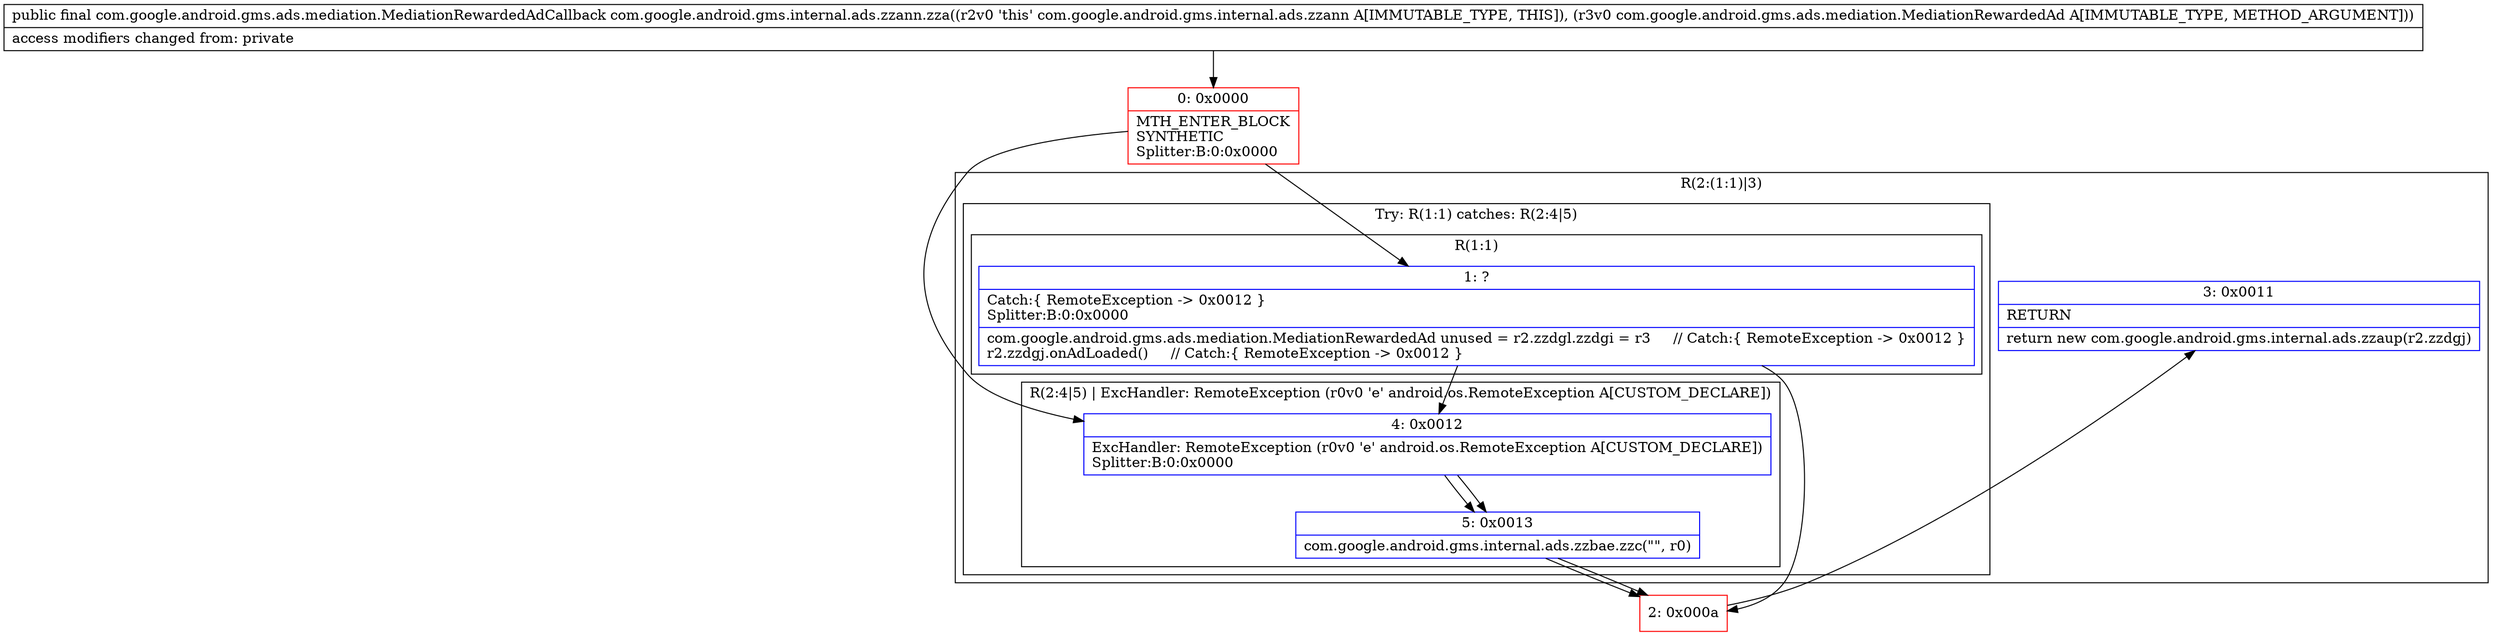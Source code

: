 digraph "CFG forcom.google.android.gms.internal.ads.zzann.zza(Lcom\/google\/android\/gms\/ads\/mediation\/MediationRewardedAd;)Lcom\/google\/android\/gms\/ads\/mediation\/MediationRewardedAdCallback;" {
subgraph cluster_Region_751067798 {
label = "R(2:(1:1)|3)";
node [shape=record,color=blue];
subgraph cluster_TryCatchRegion_771021079 {
label = "Try: R(1:1) catches: R(2:4|5)";
node [shape=record,color=blue];
subgraph cluster_Region_1379052605 {
label = "R(1:1)";
node [shape=record,color=blue];
Node_1 [shape=record,label="{1\:\ ?|Catch:\{ RemoteException \-\> 0x0012 \}\lSplitter:B:0:0x0000\l|com.google.android.gms.ads.mediation.MediationRewardedAd unused = r2.zzdgl.zzdgi = r3     \/\/ Catch:\{ RemoteException \-\> 0x0012 \}\lr2.zzdgj.onAdLoaded()     \/\/ Catch:\{ RemoteException \-\> 0x0012 \}\l}"];
}
subgraph cluster_Region_1528765064 {
label = "R(2:4|5) | ExcHandler: RemoteException (r0v0 'e' android.os.RemoteException A[CUSTOM_DECLARE])\l";
node [shape=record,color=blue];
Node_4 [shape=record,label="{4\:\ 0x0012|ExcHandler: RemoteException (r0v0 'e' android.os.RemoteException A[CUSTOM_DECLARE])\lSplitter:B:0:0x0000\l}"];
Node_5 [shape=record,label="{5\:\ 0x0013|com.google.android.gms.internal.ads.zzbae.zzc(\"\", r0)\l}"];
}
}
Node_3 [shape=record,label="{3\:\ 0x0011|RETURN\l|return new com.google.android.gms.internal.ads.zzaup(r2.zzdgj)\l}"];
}
subgraph cluster_Region_1528765064 {
label = "R(2:4|5) | ExcHandler: RemoteException (r0v0 'e' android.os.RemoteException A[CUSTOM_DECLARE])\l";
node [shape=record,color=blue];
Node_4 [shape=record,label="{4\:\ 0x0012|ExcHandler: RemoteException (r0v0 'e' android.os.RemoteException A[CUSTOM_DECLARE])\lSplitter:B:0:0x0000\l}"];
Node_5 [shape=record,label="{5\:\ 0x0013|com.google.android.gms.internal.ads.zzbae.zzc(\"\", r0)\l}"];
}
Node_0 [shape=record,color=red,label="{0\:\ 0x0000|MTH_ENTER_BLOCK\lSYNTHETIC\lSplitter:B:0:0x0000\l}"];
Node_2 [shape=record,color=red,label="{2\:\ 0x000a}"];
MethodNode[shape=record,label="{public final com.google.android.gms.ads.mediation.MediationRewardedAdCallback com.google.android.gms.internal.ads.zzann.zza((r2v0 'this' com.google.android.gms.internal.ads.zzann A[IMMUTABLE_TYPE, THIS]), (r3v0 com.google.android.gms.ads.mediation.MediationRewardedAd A[IMMUTABLE_TYPE, METHOD_ARGUMENT]))  | access modifiers changed from: private\l}"];
MethodNode -> Node_0;
Node_1 -> Node_2;
Node_1 -> Node_4;
Node_4 -> Node_5;
Node_5 -> Node_2;
Node_4 -> Node_5;
Node_5 -> Node_2;
Node_0 -> Node_1;
Node_0 -> Node_4;
Node_2 -> Node_3;
}

